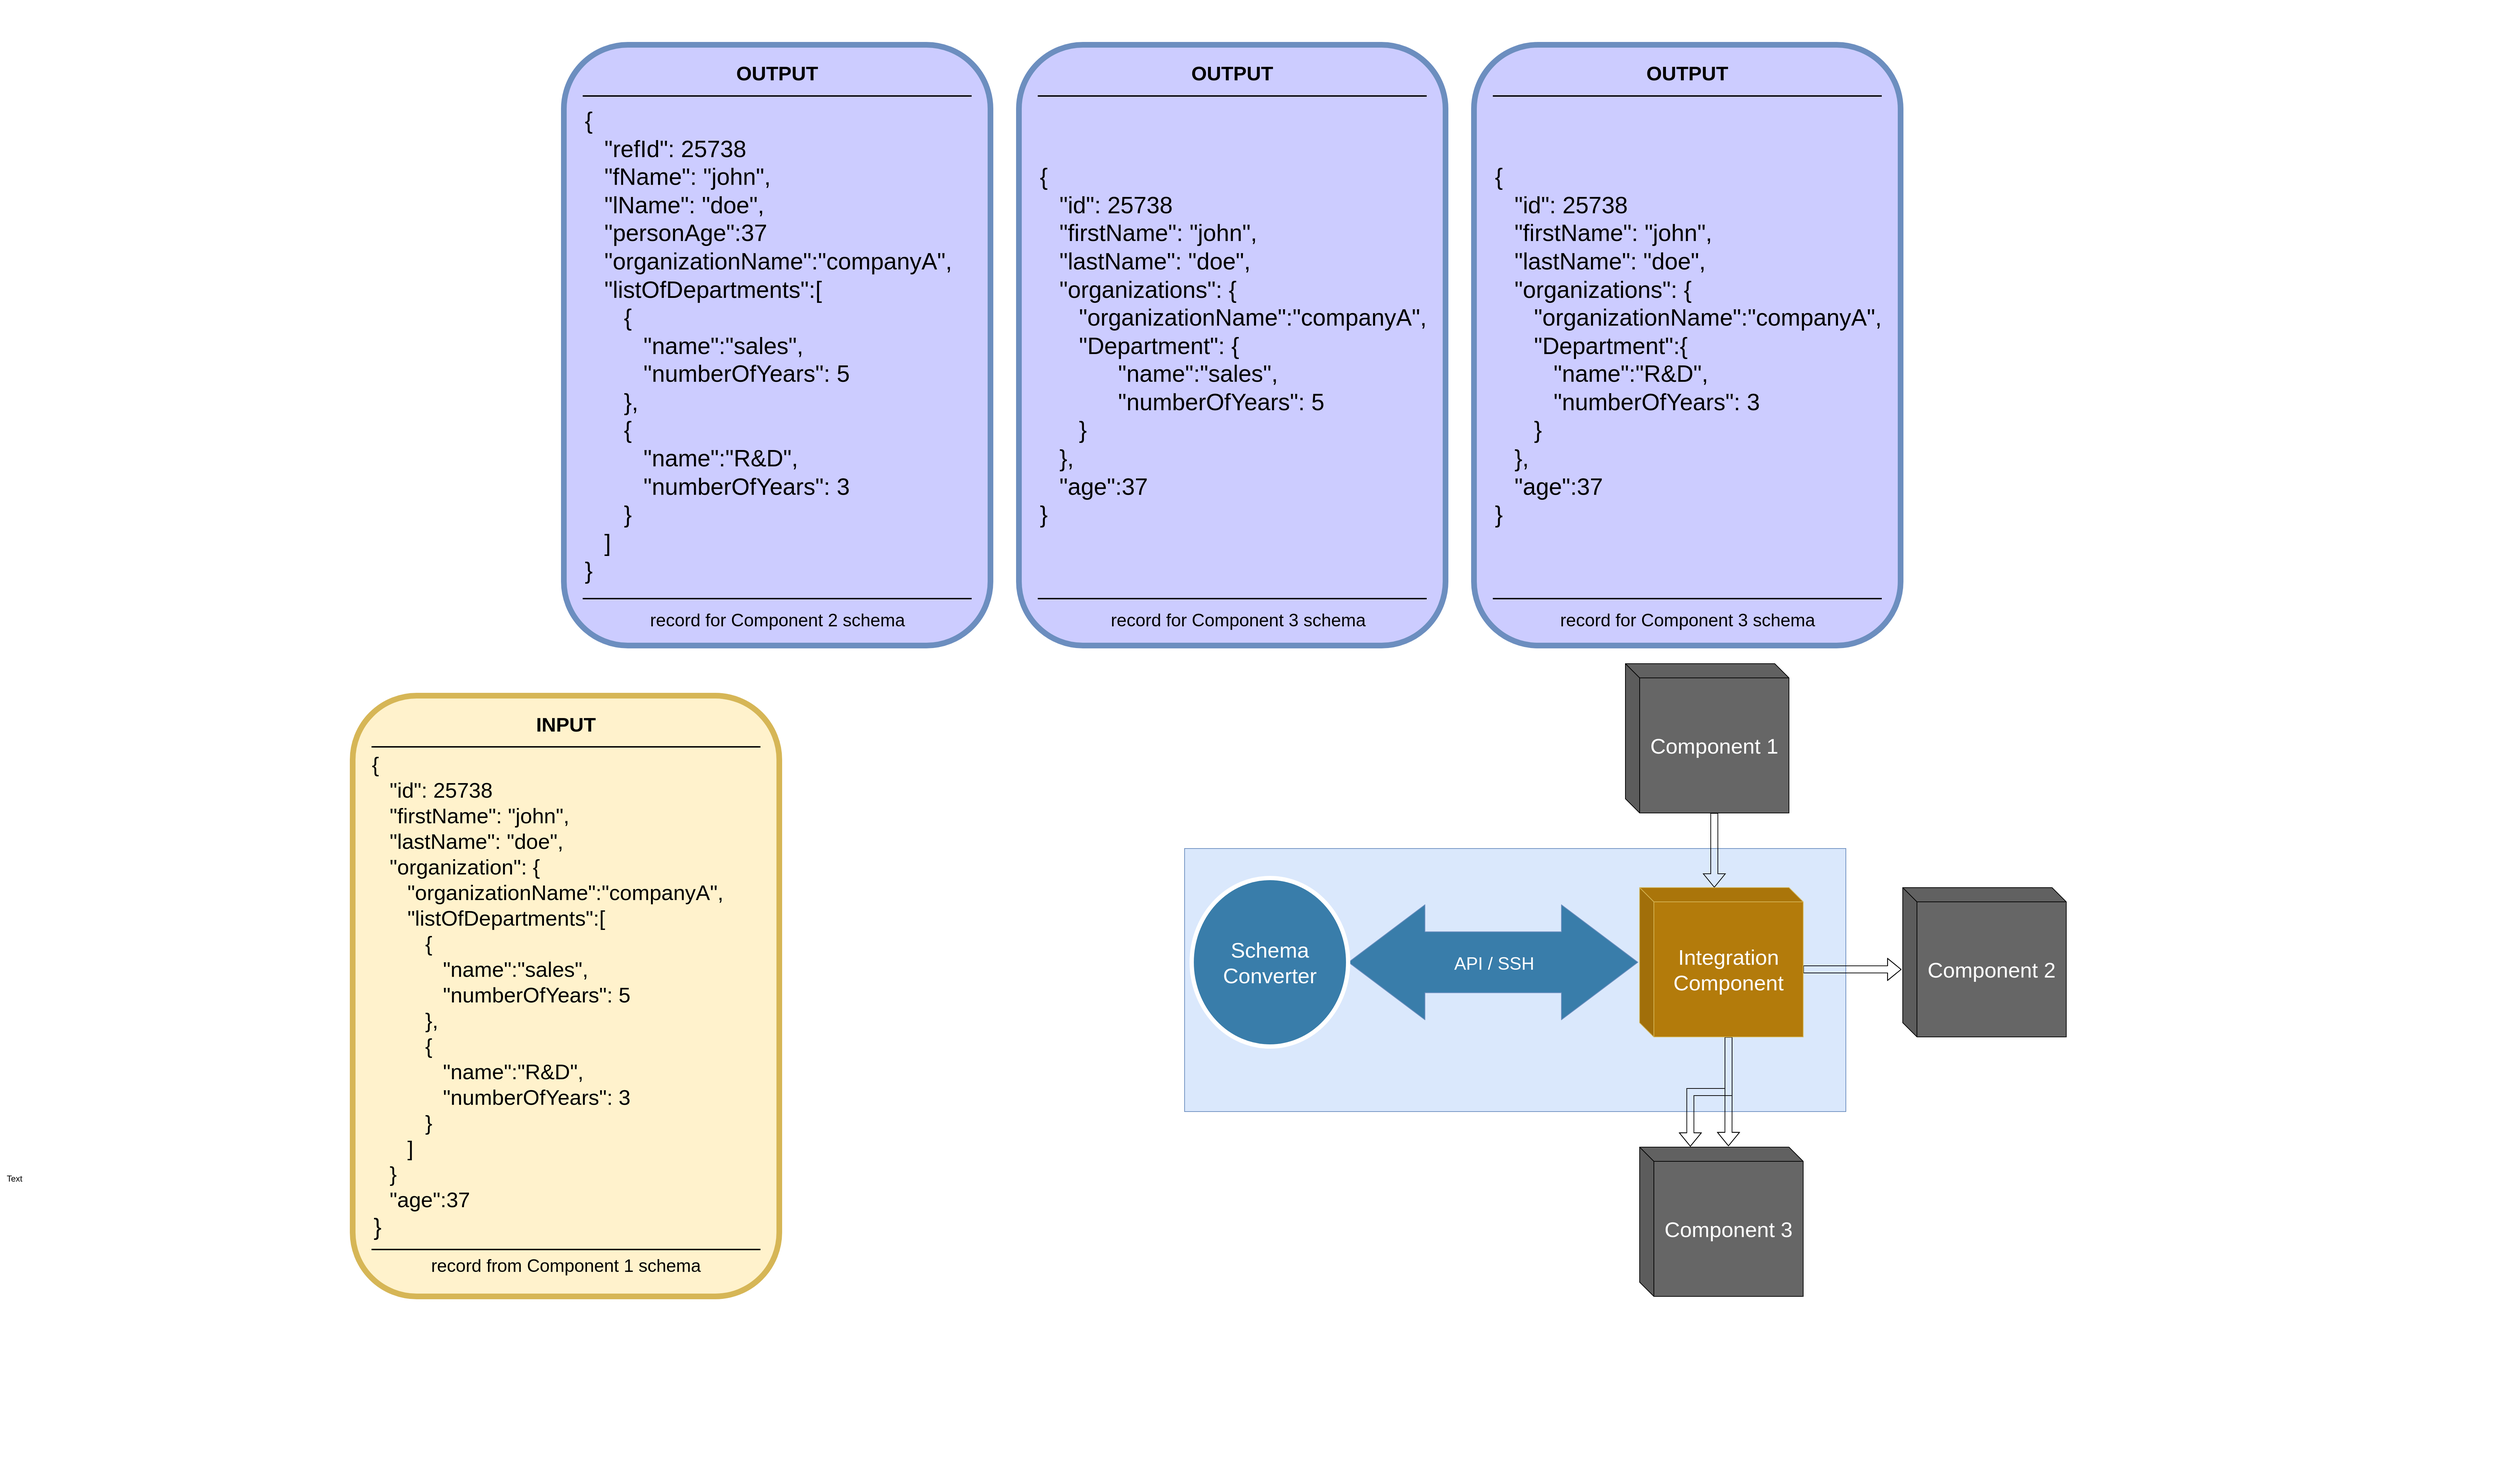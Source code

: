 <mxfile version="12.9.5" type="device"><diagram id="4NQ1aAF1P2H8OfbpuOsr" name="Page-1"><mxGraphModel dx="2715" dy="5535" grid="1" gridSize="10" guides="1" tooltips="1" connect="1" arrows="1" fold="1" page="1" pageScale="1" pageWidth="1100" pageHeight="850" math="0" shadow="0"><root><mxCell id="0"/><mxCell id="1" parent="0"/><mxCell id="-VbXXIDQJsZBm2XHq6e2-3" value="" style="rounded=0;whiteSpace=wrap;html=1;strokeColor=none;" vertex="1" parent="1"><mxGeometry x="3911" y="-2228.25" width="3458" height="2075.5" as="geometry"/></mxCell><mxCell id="BbJpHbTC3Brmmv6lXWkQ-74" value="" style="rounded=0;whiteSpace=wrap;html=1;labelBackgroundColor=none;fillColor=#dae8fc;strokeColor=#6c8ebf;" parent="1" vertex="1"><mxGeometry x="5520" y="-1035.5" width="930" height="370" as="geometry"/></mxCell><mxCell id="BbJpHbTC3Brmmv6lXWkQ-75" value="" style="shape=flexArrow;endArrow=classic;startArrow=classic;html=1;width=85.714;startSize=35.506;startWidth=75.102;endWidth=75.102;endSize=35.506;entryX=1;entryY=0.5;entryDx=0;entryDy=0;fillColor=#397DAA;strokeColor=#6c8ebf;" parent="1" target="BbJpHbTC3Brmmv6lXWkQ-77" edge="1"><mxGeometry width="50" height="50" relative="1" as="geometry"><mxPoint x="6158.0" y="-875.5" as="sourcePoint"/><mxPoint x="5721" y="-1014.5" as="targetPoint"/></mxGeometry></mxCell><mxCell id="BbJpHbTC3Brmmv6lXWkQ-76" value="&lt;font style=&quot;font-size: 25px&quot;&gt;API / SSH&lt;/font&gt;" style="text;html=1;align=center;verticalAlign=middle;resizable=0;points=[];labelBackgroundColor=none;rotation=0;fontColor=#FFFFFF;" parent="BbJpHbTC3Brmmv6lXWkQ-75" vertex="1" connectable="0"><mxGeometry x="0.074" y="12" relative="1" as="geometry"><mxPoint x="15.32" y="-12" as="offset"/></mxGeometry></mxCell><mxCell id="BbJpHbTC3Brmmv6lXWkQ-77" value="&lt;font style=&quot;font-size: 30px&quot;&gt;Schema Converter&lt;/font&gt;" style="ellipse;whiteSpace=wrap;html=1;rounded=0;shadow=0;strokeWidth=6;fontSize=14;align=center;fillColor=#397DAA;strokeColor=#FFFFFF;fontColor=#FFFFFF;" parent="1" vertex="1"><mxGeometry x="5530" y="-994" width="220" height="237" as="geometry"/></mxCell><mxCell id="BbJpHbTC3Brmmv6lXWkQ-78" style="edgeStyle=orthogonalEdgeStyle;shape=flexArrow;rounded=0;orthogonalLoop=1;jettySize=auto;html=1;exitX=0;exitY=0;exitDx=125;exitDy=210;exitPerimeter=0;startArrow=none;startFill=0;endArrow=block;endFill=0;entryX=0;entryY=0;entryDx=105;entryDy=0;entryPerimeter=0;" parent="1" source="BbJpHbTC3Brmmv6lXWkQ-79" target="BbJpHbTC3Brmmv6lXWkQ-85" edge="1"><mxGeometry relative="1" as="geometry"><mxPoint x="6270" y="-985.5" as="targetPoint"/></mxGeometry></mxCell><mxCell id="BbJpHbTC3Brmmv6lXWkQ-79" value="&lt;font style=&quot;font-size: 30px&quot; color=&quot;#ffffff&quot;&gt;Component 1&lt;/font&gt;" style="shape=cube;whiteSpace=wrap;html=1;boundedLbl=1;backgroundOutline=1;darkOpacity=0.05;darkOpacity2=0.1;fillColor=#666666;" parent="1" vertex="1"><mxGeometry x="6140" y="-1295.5" width="230" height="210" as="geometry"/></mxCell><mxCell id="BbJpHbTC3Brmmv6lXWkQ-80" value="&lt;font style=&quot;font-size: 30px&quot; color=&quot;#ffffff&quot;&gt;Component 2&lt;br&gt;&lt;/font&gt;" style="shape=cube;whiteSpace=wrap;html=1;boundedLbl=1;backgroundOutline=1;darkOpacity=0.05;darkOpacity2=0.1;fillColor=#666666;" parent="1" vertex="1"><mxGeometry x="6530" y="-980.5" width="230" height="210" as="geometry"/></mxCell><mxCell id="BbJpHbTC3Brmmv6lXWkQ-81" value="&lt;font style=&quot;font-size: 30px&quot; color=&quot;#ffffff&quot;&gt;Component 3&lt;br&gt;&lt;/font&gt;" style="shape=cube;whiteSpace=wrap;html=1;boundedLbl=1;backgroundOutline=1;darkOpacity=0.05;darkOpacity2=0.1;fillColor=#666666;" parent="1" vertex="1"><mxGeometry x="6160" y="-615.5" width="230" height="210" as="geometry"/></mxCell><mxCell id="BbJpHbTC3Brmmv6lXWkQ-82" style="edgeStyle=orthogonalEdgeStyle;shape=flexArrow;rounded=0;orthogonalLoop=1;jettySize=auto;html=1;exitX=0;exitY=0;exitDx=230;exitDy=115;exitPerimeter=0;entryX=-0.008;entryY=0.548;entryDx=0;entryDy=0;entryPerimeter=0;startArrow=none;startFill=0;endArrow=block;endFill=0;" parent="1" source="BbJpHbTC3Brmmv6lXWkQ-85" target="BbJpHbTC3Brmmv6lXWkQ-80" edge="1"><mxGeometry relative="1" as="geometry"/></mxCell><mxCell id="BbJpHbTC3Brmmv6lXWkQ-83" style="edgeStyle=orthogonalEdgeStyle;shape=flexArrow;rounded=0;orthogonalLoop=1;jettySize=auto;html=1;exitX=0;exitY=0;exitDx=125;exitDy=210;exitPerimeter=0;entryX=0.543;entryY=-0.006;entryDx=0;entryDy=0;entryPerimeter=0;startArrow=none;startFill=0;endArrow=block;endFill=0;" parent="1" source="BbJpHbTC3Brmmv6lXWkQ-85" target="BbJpHbTC3Brmmv6lXWkQ-81" edge="1"><mxGeometry relative="1" as="geometry"/></mxCell><mxCell id="BbJpHbTC3Brmmv6lXWkQ-84" style="edgeStyle=orthogonalEdgeStyle;shape=flexArrow;rounded=0;orthogonalLoop=1;jettySize=auto;html=1;exitX=0;exitY=0;exitDx=125;exitDy=210;exitPerimeter=0;entryX=0.31;entryY=-0.003;entryDx=0;entryDy=0;entryPerimeter=0;startArrow=none;startFill=0;endArrow=block;endFill=0;" parent="1" source="BbJpHbTC3Brmmv6lXWkQ-85" target="BbJpHbTC3Brmmv6lXWkQ-81" edge="1"><mxGeometry relative="1" as="geometry"/></mxCell><mxCell id="BbJpHbTC3Brmmv6lXWkQ-85" value="&lt;font style=&quot;font-size: 30px&quot; color=&quot;#ffffff&quot;&gt;Integration Component&lt;br&gt;&lt;/font&gt;" style="shape=cube;whiteSpace=wrap;html=1;boundedLbl=1;backgroundOutline=1;darkOpacity=0.05;darkOpacity2=0.1;fillColor=#B37B0B;strokeColor=#d6b656;" parent="1" vertex="1"><mxGeometry x="6160" y="-980.5" width="230" height="210" as="geometry"/></mxCell><mxCell id="BbJpHbTC3Brmmv6lXWkQ-86" value="&lt;div style=&quot;font-size: 30px&quot;&gt;&lt;div&gt;&amp;nbsp; &amp;nbsp;{&lt;/div&gt;&lt;div&gt;&amp;nbsp; &amp;nbsp; &amp;nbsp; &quot;id&quot;: 25738&lt;/div&gt;&lt;div&gt;&amp;nbsp; &amp;nbsp; &amp;nbsp; &quot;firstName&quot;: &quot;john&quot;,&lt;/div&gt;&lt;div&gt;&amp;nbsp; &amp;nbsp; &amp;nbsp; &quot;lastName&quot;: &quot;doe&quot;,&lt;/div&gt;&lt;div&gt;&amp;nbsp; &amp;nbsp; &amp;nbsp; &quot;organization&quot;: {&lt;/div&gt;&lt;div&gt;&amp;nbsp; &amp;nbsp; &amp;nbsp; &amp;nbsp; &amp;nbsp;&quot;organizationName&quot;:&quot;companyA&quot;,&lt;/div&gt;&lt;div&gt;&amp;nbsp; &amp;nbsp; &amp;nbsp; &amp;nbsp; &amp;nbsp;&quot;listOfDepartments&quot;:[&lt;/div&gt;&lt;div&gt;&amp;nbsp; &amp;nbsp; &amp;nbsp; &amp;nbsp; &amp;nbsp; &amp;nbsp; {&lt;/div&gt;&lt;div&gt;&amp;nbsp; &amp;nbsp; &amp;nbsp; &amp;nbsp; &amp;nbsp; &amp;nbsp; &amp;nbsp; &amp;nbsp;&quot;name&quot;:&quot;sales&quot;,&lt;/div&gt;&lt;div&gt;&amp;nbsp; &amp;nbsp; &amp;nbsp; &amp;nbsp; &amp;nbsp; &amp;nbsp; &amp;nbsp; &amp;nbsp;&quot;numberOfYears&quot;: 5&lt;/div&gt;&lt;div&gt;&amp;nbsp; &amp;nbsp; &amp;nbsp; &amp;nbsp; &amp;nbsp; &amp;nbsp; },&lt;/div&gt;&lt;div&gt;&amp;nbsp; &amp;nbsp; &amp;nbsp; &amp;nbsp; &amp;nbsp; &amp;nbsp; {&lt;/div&gt;&lt;div&gt;&amp;nbsp; &amp;nbsp; &amp;nbsp; &amp;nbsp; &amp;nbsp; &amp;nbsp; &amp;nbsp; &amp;nbsp;&quot;name&quot;:&quot;R&amp;amp;D&quot;,&lt;/div&gt;&lt;div&gt;&amp;nbsp; &amp;nbsp; &amp;nbsp; &amp;nbsp; &amp;nbsp; &amp;nbsp; &amp;nbsp; &amp;nbsp;&quot;numberOfYears&quot;: 3&lt;/div&gt;&lt;div&gt;&amp;nbsp; &amp;nbsp; &amp;nbsp; &amp;nbsp; &amp;nbsp; &amp;nbsp; }&lt;/div&gt;&lt;div&gt;&amp;nbsp; &amp;nbsp; &amp;nbsp; &amp;nbsp; &amp;nbsp;]&lt;/div&gt;&lt;div&gt;&amp;nbsp; &amp;nbsp; &amp;nbsp; }&lt;/div&gt;&lt;div&gt;&amp;nbsp; &amp;nbsp; &amp;nbsp; &quot;age&quot;:37&lt;/div&gt;&lt;div style=&quot;font-size: 33px&quot;&gt;&amp;nbsp; &amp;nbsp;}&lt;/div&gt;&lt;/div&gt;" style="whiteSpace=wrap;html=1;rounded=1;shadow=0;strokeWidth=8;fontSize=20;align=left;fillColor=#fff2cc;strokeColor=#d6b656;" parent="1" vertex="1"><mxGeometry x="4350" y="-1250.5" width="600" height="845" as="geometry"/></mxCell><mxCell id="BbJpHbTC3Brmmv6lXWkQ-87" value="&lt;font style=&quot;font-size: 28px&quot;&gt;INPUT&lt;br&gt;&lt;/font&gt;" style="text;html=1;strokeColor=none;fillColor=none;align=center;verticalAlign=middle;whiteSpace=wrap;rounded=0;shadow=0;fontSize=27;fontColor=#000000;fontStyle=1" parent="1" vertex="1"><mxGeometry x="4510" y="-1240.5" width="280" height="60" as="geometry"/></mxCell><mxCell id="BbJpHbTC3Brmmv6lXWkQ-88" value="&lt;font style=&quot;font-size: 25px&quot;&gt;record from Component 1 schema&lt;/font&gt;" style="text;html=1;strokeColor=none;fillColor=none;align=center;verticalAlign=middle;whiteSpace=wrap;rounded=0;shadow=0;fontSize=14;fontColor=#000000;" parent="1" vertex="1"><mxGeometry x="4455" y="-495.5" width="390" height="90" as="geometry"/></mxCell><mxCell id="BbJpHbTC3Brmmv6lXWkQ-89" value="" style="line;strokeWidth=2;html=1;rounded=0;shadow=0;fontSize=27;align=center;fillColor=none;strokeColor=#000000;" parent="1" vertex="1"><mxGeometry x="4376.5" y="-521.5" width="547" height="100" as="geometry"/></mxCell><mxCell id="BbJpHbTC3Brmmv6lXWkQ-90" value="" style="line;strokeWidth=2;html=1;rounded=0;shadow=0;fontSize=27;align=center;fillColor=none;strokeColor=#000000;" parent="1" vertex="1"><mxGeometry x="4376.5" y="-1228.5" width="547" height="100" as="geometry"/></mxCell><mxCell id="BbJpHbTC3Brmmv6lXWkQ-91" value="&lt;div style=&quot;font-size: 33px&quot;&gt;&lt;div&gt;&amp;nbsp; &amp;nbsp;{&lt;/div&gt;&lt;div&gt;&amp;nbsp; &amp;nbsp; &amp;nbsp; &quot;refId&quot;: 25738&lt;/div&gt;&lt;div&gt;&amp;nbsp; &amp;nbsp; &amp;nbsp; &quot;fName&quot;: &quot;john&quot;,&lt;/div&gt;&lt;div&gt;&amp;nbsp; &amp;nbsp; &amp;nbsp; &quot;lName&quot;: &quot;doe&quot;,&lt;/div&gt;&lt;div&gt;&amp;nbsp; &amp;nbsp; &amp;nbsp; &quot;personAge&quot;:37&lt;/div&gt;&lt;div&gt;&amp;nbsp; &amp;nbsp; &amp;nbsp; &quot;organizationName&quot;:&quot;companyA&quot;,&lt;/div&gt;&lt;div&gt;&amp;nbsp; &amp;nbsp; &amp;nbsp; &quot;listOfDepartments&quot;:[&lt;/div&gt;&lt;div&gt;&amp;nbsp; &amp;nbsp; &amp;nbsp; &amp;nbsp; &amp;nbsp;{&lt;/div&gt;&lt;div&gt;&amp;nbsp; &amp;nbsp; &amp;nbsp; &amp;nbsp; &amp;nbsp; &amp;nbsp; &quot;name&quot;:&quot;sales&quot;,&lt;/div&gt;&lt;div&gt;&amp;nbsp; &amp;nbsp; &amp;nbsp; &amp;nbsp; &amp;nbsp; &amp;nbsp; &quot;numberOfYears&quot;: 5&lt;/div&gt;&lt;div&gt;&amp;nbsp; &amp;nbsp; &amp;nbsp; &amp;nbsp; &amp;nbsp;},&lt;/div&gt;&lt;div&gt;&amp;nbsp; &amp;nbsp; &amp;nbsp; &amp;nbsp; &amp;nbsp;{&lt;/div&gt;&lt;div&gt;&amp;nbsp; &amp;nbsp; &amp;nbsp; &amp;nbsp; &amp;nbsp; &amp;nbsp; &quot;name&quot;:&quot;R&amp;amp;D&quot;,&lt;/div&gt;&lt;div&gt;&amp;nbsp; &amp;nbsp; &amp;nbsp; &amp;nbsp; &amp;nbsp; &amp;nbsp; &quot;numberOfYears&quot;: 3&lt;/div&gt;&lt;div&gt;&amp;nbsp; &amp;nbsp; &amp;nbsp; &amp;nbsp; &amp;nbsp;}&lt;/div&gt;&lt;div&gt;&amp;nbsp; &amp;nbsp; &amp;nbsp; ]&lt;/div&gt;&lt;div&gt;&amp;nbsp; &amp;nbsp;}&amp;nbsp; &amp;nbsp;&lt;/div&gt;&lt;/div&gt;" style="whiteSpace=wrap;html=1;rounded=1;shadow=0;strokeWidth=8;fontSize=20;align=left;fillColor=#CCCCFF;strokeColor=#6c8ebf;fontColor=#000000;" parent="1" vertex="1"><mxGeometry x="4647" y="-2166" width="600" height="845" as="geometry"/></mxCell><mxCell id="BbJpHbTC3Brmmv6lXWkQ-92" value="&lt;font style=&quot;font-size: 28px&quot;&gt;OUTPUT&lt;/font&gt;" style="text;html=1;strokeColor=none;fillColor=none;align=center;verticalAlign=middle;whiteSpace=wrap;rounded=0;shadow=0;fontSize=27;fontColor=#000000;fontStyle=1" parent="1" vertex="1"><mxGeometry x="4807" y="-2156" width="280" height="60" as="geometry"/></mxCell><mxCell id="BbJpHbTC3Brmmv6lXWkQ-93" value="&lt;span style=&quot;font-size: 25px&quot;&gt;record for Component 2 schema&lt;/span&gt;" style="text;html=1;strokeColor=none;fillColor=none;align=center;verticalAlign=middle;whiteSpace=wrap;rounded=0;shadow=0;fontSize=14;fontColor=#000000;" parent="1" vertex="1"><mxGeometry x="4743.5" y="-1403" width="407" height="90" as="geometry"/></mxCell><mxCell id="BbJpHbTC3Brmmv6lXWkQ-94" value="" style="line;strokeWidth=2;html=1;rounded=0;shadow=0;fontSize=27;align=center;fillColor=none;strokeColor=#000000;" parent="1" vertex="1"><mxGeometry x="4673.5" y="-1437" width="547" height="100" as="geometry"/></mxCell><mxCell id="BbJpHbTC3Brmmv6lXWkQ-95" value="" style="line;strokeWidth=2;html=1;rounded=0;shadow=0;fontSize=27;align=center;fillColor=none;strokeColor=#000000;" parent="1" vertex="1"><mxGeometry x="4673.5" y="-2144" width="547" height="100" as="geometry"/></mxCell><mxCell id="BbJpHbTC3Brmmv6lXWkQ-96" value="&lt;div style=&quot;font-size: 33px&quot;&gt;&lt;div&gt;&amp;nbsp; &amp;nbsp;{&lt;/div&gt;&lt;div&gt;&amp;nbsp; &amp;nbsp; &amp;nbsp; &quot;id&quot;: 25738&lt;/div&gt;&lt;div&gt;&amp;nbsp; &amp;nbsp; &amp;nbsp; &quot;firstName&quot;: &quot;john&quot;,&lt;/div&gt;&lt;div&gt;&amp;nbsp; &amp;nbsp; &amp;nbsp; &quot;lastName&quot;: &quot;doe&quot;,&lt;/div&gt;&lt;div&gt;&amp;nbsp; &amp;nbsp; &amp;nbsp; &quot;organizations&quot;: {&lt;/div&gt;&lt;div&gt;&amp;nbsp; &amp;nbsp; &amp;nbsp; &amp;nbsp; &amp;nbsp;&quot;organizationName&quot;:&quot;companyA&quot;,&lt;/div&gt;&lt;div&gt;&amp;nbsp; &amp;nbsp; &amp;nbsp; &amp;nbsp; &amp;nbsp;&quot;Department&quot;: {&lt;/div&gt;&lt;div&gt;&amp;nbsp; &amp;nbsp; &amp;nbsp; &amp;nbsp; &amp;nbsp; &amp;nbsp; &amp;nbsp; &amp;nbsp;&quot;name&quot;:&quot;sales&quot;,&lt;/div&gt;&lt;div&gt;&amp;nbsp; &amp;nbsp; &amp;nbsp; &amp;nbsp; &amp;nbsp; &amp;nbsp; &amp;nbsp; &amp;nbsp;&quot;numberOfYears&quot;: 5&lt;/div&gt;&lt;div&gt;&amp;nbsp; &amp;nbsp; &amp;nbsp; &amp;nbsp; &amp;nbsp;}&lt;/div&gt;&lt;div&gt;&amp;nbsp; &amp;nbsp; &amp;nbsp; },&lt;/div&gt;&lt;div&gt;&amp;nbsp; &amp;nbsp; &amp;nbsp; &quot;age&quot;:37&lt;/div&gt;&lt;div&gt;&amp;nbsp; &amp;nbsp;}&lt;/div&gt;&lt;/div&gt;" style="whiteSpace=wrap;html=1;rounded=1;shadow=0;strokeWidth=8;fontSize=20;align=left;fillColor=#CCCCFF;strokeColor=#6c8ebf;" parent="1" vertex="1"><mxGeometry x="5287" y="-2166" width="600" height="845" as="geometry"/></mxCell><mxCell id="BbJpHbTC3Brmmv6lXWkQ-97" value="&lt;font style=&quot;font-size: 28px&quot; color=&quot;#000000&quot;&gt;OUTPUT&lt;/font&gt;" style="text;html=1;strokeColor=none;fillColor=none;align=center;verticalAlign=middle;whiteSpace=wrap;rounded=0;shadow=0;fontSize=27;fontColor=#FFFFFF;fontStyle=1" parent="1" vertex="1"><mxGeometry x="5447" y="-2156" width="280" height="60" as="geometry"/></mxCell><mxCell id="BbJpHbTC3Brmmv6lXWkQ-98" value="&lt;span style=&quot;color: rgb(0 , 0 , 0) ; font-size: 25px&quot;&gt;record for Component 3 schema&lt;/span&gt;" style="text;html=1;strokeColor=none;fillColor=none;align=center;verticalAlign=middle;whiteSpace=wrap;rounded=0;shadow=0;fontSize=14;fontColor=#FFFFFF;" parent="1" vertex="1"><mxGeometry x="5391.5" y="-1403" width="407" height="90" as="geometry"/></mxCell><mxCell id="BbJpHbTC3Brmmv6lXWkQ-99" value="" style="line;strokeWidth=2;html=1;rounded=0;shadow=0;fontSize=27;align=center;fillColor=none;strokeColor=#000000;" parent="1" vertex="1"><mxGeometry x="5313.5" y="-1437" width="547" height="100" as="geometry"/></mxCell><mxCell id="BbJpHbTC3Brmmv6lXWkQ-100" value="" style="line;strokeWidth=2;html=1;rounded=0;shadow=0;fontSize=27;align=center;fillColor=none;strokeColor=#000000;" parent="1" vertex="1"><mxGeometry x="5313.5" y="-2144" width="547" height="100" as="geometry"/></mxCell><mxCell id="BbJpHbTC3Brmmv6lXWkQ-101" value="&lt;div style=&quot;font-size: 33px&quot;&gt;&lt;div&gt;&amp;nbsp; &amp;nbsp;{&lt;/div&gt;&lt;div&gt;&amp;nbsp; &amp;nbsp; &amp;nbsp; &quot;id&quot;: 25738&lt;/div&gt;&lt;div&gt;&amp;nbsp; &amp;nbsp; &amp;nbsp; &quot;firstName&quot;: &quot;john&quot;,&lt;/div&gt;&lt;div&gt;&amp;nbsp; &amp;nbsp; &amp;nbsp; &quot;lastName&quot;: &quot;doe&quot;,&lt;/div&gt;&lt;div&gt;&amp;nbsp; &amp;nbsp; &amp;nbsp; &quot;organizations&quot;: {&lt;/div&gt;&lt;div&gt;&amp;nbsp; &amp;nbsp; &amp;nbsp; &amp;nbsp; &amp;nbsp;&quot;organizationName&quot;:&quot;companyA&quot;,&lt;/div&gt;&lt;div&gt;&amp;nbsp; &amp;nbsp; &amp;nbsp; &amp;nbsp; &amp;nbsp;&quot;Department&quot;:{&lt;/div&gt;&lt;div&gt;&amp;nbsp; &amp;nbsp; &amp;nbsp; &amp;nbsp; &amp;nbsp; &amp;nbsp; &quot;name&quot;:&quot;R&amp;amp;D&quot;,&lt;/div&gt;&lt;div&gt;&amp;nbsp; &amp;nbsp; &amp;nbsp; &amp;nbsp; &amp;nbsp; &amp;nbsp; &quot;numberOfYears&quot;: 3&lt;/div&gt;&lt;div&gt;&amp;nbsp; &amp;nbsp; &amp;nbsp; &amp;nbsp; &amp;nbsp;}&lt;/div&gt;&lt;div&gt;&amp;nbsp; &amp;nbsp; &amp;nbsp; },&lt;/div&gt;&lt;div&gt;&amp;nbsp; &amp;nbsp; &amp;nbsp; &quot;age&quot;:37&lt;/div&gt;&lt;div&gt;&amp;nbsp; &amp;nbsp;}&lt;/div&gt;&lt;/div&gt;" style="whiteSpace=wrap;html=1;rounded=1;shadow=0;strokeWidth=8;fontSize=20;align=left;fillColor=#CCCCFF;strokeColor=#6c8ebf;" parent="1" vertex="1"><mxGeometry x="5927" y="-2166" width="600" height="845" as="geometry"/></mxCell><mxCell id="BbJpHbTC3Brmmv6lXWkQ-102" value="&lt;font style=&quot;font-size: 28px&quot;&gt;OUTPUT&lt;/font&gt;" style="text;html=1;strokeColor=none;fillColor=none;align=center;verticalAlign=middle;whiteSpace=wrap;rounded=0;shadow=0;fontSize=27;fontColor=#000000;fontStyle=1" parent="1" vertex="1"><mxGeometry x="6087" y="-2156" width="280" height="60" as="geometry"/></mxCell><mxCell id="BbJpHbTC3Brmmv6lXWkQ-103" value="&lt;span style=&quot;font-size: 25px&quot;&gt;record for Component 3 schema&lt;/span&gt;" style="text;html=1;strokeColor=none;fillColor=none;align=center;verticalAlign=middle;whiteSpace=wrap;rounded=0;shadow=0;fontSize=14;fontColor=#000000;" parent="1" vertex="1"><mxGeometry x="6028.5" y="-1403" width="397" height="90" as="geometry"/></mxCell><mxCell id="BbJpHbTC3Brmmv6lXWkQ-104" value="" style="line;strokeWidth=2;html=1;rounded=0;shadow=0;fontSize=27;align=center;fillColor=none;strokeColor=#000000;" parent="1" vertex="1"><mxGeometry x="5953.5" y="-1437" width="547" height="100" as="geometry"/></mxCell><mxCell id="BbJpHbTC3Brmmv6lXWkQ-105" value="" style="line;strokeWidth=2;html=1;rounded=0;shadow=0;fontSize=27;align=center;fillColor=none;strokeColor=#000000;" parent="1" vertex="1"><mxGeometry x="5953.5" y="-2144" width="547" height="100" as="geometry"/></mxCell><mxCell id="-VbXXIDQJsZBm2XHq6e2-2" value="Text" style="text;html=1;align=center;verticalAlign=middle;resizable=0;points=[];autosize=1;" vertex="1" parent="1"><mxGeometry x="3854" y="-581" width="40" height="20" as="geometry"/></mxCell></root></mxGraphModel></diagram></mxfile>